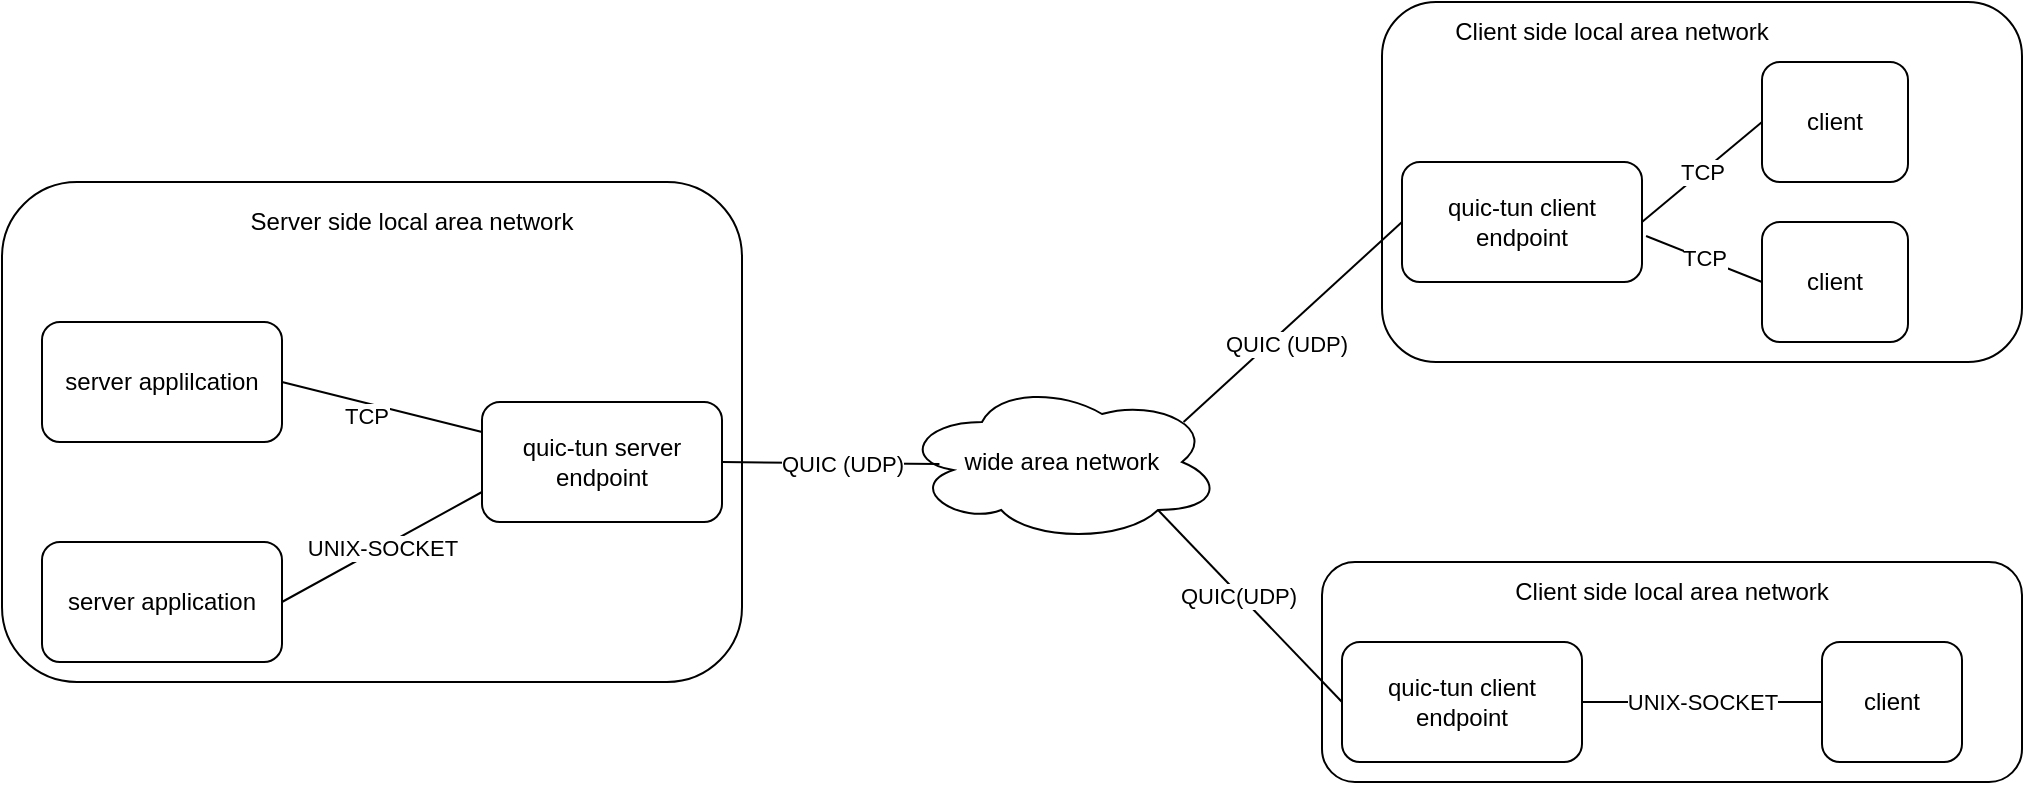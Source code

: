<mxfile version="17.4.5" type="github">
  <diagram id="A1BQW2NBJPzSc_27E3ab" name="Page-2">
    <mxGraphModel dx="1422" dy="754" grid="1" gridSize="10" guides="1" tooltips="1" connect="1" arrows="1" fold="1" page="1" pageScale="1" pageWidth="827" pageHeight="1169" math="0" shadow="0">
      <root>
        <mxCell id="0" />
        <mxCell id="1" parent="0" />
        <mxCell id="jbFdCLt-OjUHDrAv9LJ5-1" value="server applilcation" style="rounded=1;whiteSpace=wrap;html=1;" parent="1" vertex="1">
          <mxGeometry x="90" y="270" width="120" height="60" as="geometry" />
        </mxCell>
        <mxCell id="jbFdCLt-OjUHDrAv9LJ5-2" value="server application" style="rounded=1;whiteSpace=wrap;html=1;" parent="1" vertex="1">
          <mxGeometry x="90" y="380" width="120" height="60" as="geometry" />
        </mxCell>
        <mxCell id="jbFdCLt-OjUHDrAv9LJ5-3" value="quic-tun server endpoint" style="rounded=1;whiteSpace=wrap;html=1;" parent="1" vertex="1">
          <mxGeometry x="310" y="310" width="120" height="60" as="geometry" />
        </mxCell>
        <mxCell id="jbFdCLt-OjUHDrAv9LJ5-4" value="UNIX-SOCKET" style="endArrow=none;html=1;strokeColor=default;exitX=1;exitY=0.5;exitDx=0;exitDy=0;entryX=0;entryY=0.75;entryDx=0;entryDy=0;" parent="1" source="jbFdCLt-OjUHDrAv9LJ5-2" target="jbFdCLt-OjUHDrAv9LJ5-3" edge="1">
          <mxGeometry width="50" height="50" relative="1" as="geometry">
            <mxPoint x="330" y="420" as="sourcePoint" />
            <mxPoint x="380" y="370" as="targetPoint" />
          </mxGeometry>
        </mxCell>
        <mxCell id="jbFdCLt-OjUHDrAv9LJ5-5" value="" style="endArrow=none;html=1;strokeColor=default;entryX=1;entryY=0.5;entryDx=0;entryDy=0;exitX=0;exitY=0.25;exitDx=0;exitDy=0;" parent="1" source="jbFdCLt-OjUHDrAv9LJ5-3" target="jbFdCLt-OjUHDrAv9LJ5-1" edge="1">
          <mxGeometry width="50" height="50" relative="1" as="geometry">
            <mxPoint x="330" y="420" as="sourcePoint" />
            <mxPoint x="380" y="370" as="targetPoint" />
          </mxGeometry>
        </mxCell>
        <mxCell id="jbFdCLt-OjUHDrAv9LJ5-11" value="TCP" style="edgeLabel;html=1;align=center;verticalAlign=middle;resizable=0;points=[];" parent="jbFdCLt-OjUHDrAv9LJ5-5" vertex="1" connectable="0">
          <mxGeometry x="0.438" y="1" relative="1" as="geometry">
            <mxPoint x="14" y="9" as="offset" />
          </mxGeometry>
        </mxCell>
        <mxCell id="jbFdCLt-OjUHDrAv9LJ5-7" value="quic-tun client endpoint" style="rounded=1;whiteSpace=wrap;html=1;" parent="1" vertex="1">
          <mxGeometry x="770" y="190" width="120" height="60" as="geometry" />
        </mxCell>
        <mxCell id="jbFdCLt-OjUHDrAv9LJ5-10" value="client" style="rounded=1;whiteSpace=wrap;html=1;" parent="1" vertex="1">
          <mxGeometry x="950" y="140" width="73" height="60" as="geometry" />
        </mxCell>
        <mxCell id="jbFdCLt-OjUHDrAv9LJ5-12" value="QUIC (UDP)" style="endArrow=none;html=1;strokeColor=default;exitX=0.88;exitY=0.25;exitDx=0;exitDy=0;entryX=0;entryY=0.5;entryDx=0;entryDy=0;exitPerimeter=0;" parent="1" source="jbFdCLt-OjUHDrAv9LJ5-19" target="jbFdCLt-OjUHDrAv9LJ5-7" edge="1">
          <mxGeometry x="-0.127" y="-6" width="50" height="50" relative="1" as="geometry">
            <mxPoint x="780" y="340" as="sourcePoint" />
            <mxPoint x="890" y="350" as="targetPoint" />
            <mxPoint as="offset" />
          </mxGeometry>
        </mxCell>
        <mxCell id="jbFdCLt-OjUHDrAv9LJ5-13" value="TCP" style="endArrow=none;html=1;strokeColor=default;entryX=0;entryY=0.5;entryDx=0;entryDy=0;exitX=1;exitY=0.5;exitDx=0;exitDy=0;" parent="1" source="jbFdCLt-OjUHDrAv9LJ5-7" target="jbFdCLt-OjUHDrAv9LJ5-10" edge="1">
          <mxGeometry width="50" height="50" relative="1" as="geometry">
            <mxPoint x="700" y="380" as="sourcePoint" />
            <mxPoint x="750" y="330" as="targetPoint" />
          </mxGeometry>
        </mxCell>
        <mxCell id="jbFdCLt-OjUHDrAv9LJ5-14" value="quic-tun client endpoint" style="rounded=1;whiteSpace=wrap;html=1;" parent="1" vertex="1">
          <mxGeometry x="740" y="430" width="120" height="60" as="geometry" />
        </mxCell>
        <mxCell id="jbFdCLt-OjUHDrAv9LJ5-15" value="client" style="rounded=1;whiteSpace=wrap;html=1;" parent="1" vertex="1">
          <mxGeometry x="980" y="430" width="70" height="60" as="geometry" />
        </mxCell>
        <mxCell id="jbFdCLt-OjUHDrAv9LJ5-16" value="UNIX-SOCKET" style="endArrow=none;html=1;strokeColor=default;entryX=0;entryY=0.5;entryDx=0;entryDy=0;exitX=1;exitY=0.5;exitDx=0;exitDy=0;" parent="1" source="jbFdCLt-OjUHDrAv9LJ5-14" target="jbFdCLt-OjUHDrAv9LJ5-15" edge="1">
          <mxGeometry width="50" height="50" relative="1" as="geometry">
            <mxPoint x="720" y="620" as="sourcePoint" />
            <mxPoint x="770" y="570" as="targetPoint" />
          </mxGeometry>
        </mxCell>
        <mxCell id="jbFdCLt-OjUHDrAv9LJ5-17" value="" style="endArrow=none;html=1;strokeColor=default;exitX=0.8;exitY=0.8;exitDx=0;exitDy=0;entryX=0;entryY=0.5;entryDx=0;entryDy=0;exitPerimeter=0;" parent="1" source="jbFdCLt-OjUHDrAv9LJ5-19" target="jbFdCLt-OjUHDrAv9LJ5-14" edge="1">
          <mxGeometry width="50" height="50" relative="1" as="geometry">
            <mxPoint x="780" y="340" as="sourcePoint" />
            <mxPoint x="890" y="350" as="targetPoint" />
          </mxGeometry>
        </mxCell>
        <mxCell id="jbFdCLt-OjUHDrAv9LJ5-18" value="QUIC(UDP)" style="edgeLabel;html=1;align=center;verticalAlign=middle;resizable=0;points=[];" parent="jbFdCLt-OjUHDrAv9LJ5-17" vertex="1" connectable="0">
          <mxGeometry x="-0.126" y="-1" relative="1" as="geometry">
            <mxPoint as="offset" />
          </mxGeometry>
        </mxCell>
        <mxCell id="jbFdCLt-OjUHDrAv9LJ5-19" value="wide area network" style="ellipse;shape=cloud;whiteSpace=wrap;html=1;" parent="1" vertex="1">
          <mxGeometry x="520" y="300" width="160" height="80" as="geometry" />
        </mxCell>
        <mxCell id="jbFdCLt-OjUHDrAv9LJ5-20" value="" style="endArrow=none;html=1;strokeColor=default;exitX=1;exitY=0.5;exitDx=0;exitDy=0;entryX=0.117;entryY=0.513;entryDx=0;entryDy=0;entryPerimeter=0;" parent="1" source="jbFdCLt-OjUHDrAv9LJ5-3" target="jbFdCLt-OjUHDrAv9LJ5-19" edge="1">
          <mxGeometry width="50" height="50" relative="1" as="geometry">
            <mxPoint x="620" y="410" as="sourcePoint" />
            <mxPoint x="670" y="360" as="targetPoint" />
          </mxGeometry>
        </mxCell>
        <mxCell id="jbFdCLt-OjUHDrAv9LJ5-21" value="QUIC (UDP)" style="edgeLabel;html=1;align=center;verticalAlign=middle;resizable=0;points=[];" parent="jbFdCLt-OjUHDrAv9LJ5-20" vertex="1" connectable="0">
          <mxGeometry x="-0.295" y="1" relative="1" as="geometry">
            <mxPoint x="21" y="1" as="offset" />
          </mxGeometry>
        </mxCell>
        <mxCell id="jbFdCLt-OjUHDrAv9LJ5-23" value="" style="rounded=1;whiteSpace=wrap;html=1;fillColor=none;" parent="1" vertex="1">
          <mxGeometry x="70" y="200" width="370" height="250" as="geometry" />
        </mxCell>
        <mxCell id="jbFdCLt-OjUHDrAv9LJ5-24" value="Server side local area network" style="text;html=1;strokeColor=none;fillColor=none;align=center;verticalAlign=middle;whiteSpace=wrap;rounded=0;" parent="1" vertex="1">
          <mxGeometry x="170" y="205" width="210" height="30" as="geometry" />
        </mxCell>
        <mxCell id="jbFdCLt-OjUHDrAv9LJ5-25" value="" style="rounded=1;whiteSpace=wrap;html=1;fillColor=none;" parent="1" vertex="1">
          <mxGeometry x="760" y="110" width="320" height="180" as="geometry" />
        </mxCell>
        <mxCell id="jbFdCLt-OjUHDrAv9LJ5-26" value="" style="rounded=1;whiteSpace=wrap;html=1;fillColor=none;" parent="1" vertex="1">
          <mxGeometry x="730" y="390" width="350" height="110" as="geometry" />
        </mxCell>
        <mxCell id="jbFdCLt-OjUHDrAv9LJ5-28" value="Client side local area network" style="text;html=1;strokeColor=none;fillColor=none;align=center;verticalAlign=middle;whiteSpace=wrap;rounded=0;" parent="1" vertex="1">
          <mxGeometry x="790" y="110" width="170" height="30" as="geometry" />
        </mxCell>
        <mxCell id="jbFdCLt-OjUHDrAv9LJ5-29" value="Client side local area network" style="text;html=1;strokeColor=none;fillColor=none;align=center;verticalAlign=middle;whiteSpace=wrap;rounded=0;" parent="1" vertex="1">
          <mxGeometry x="820" y="390" width="170" height="30" as="geometry" />
        </mxCell>
        <mxCell id="YdIxbf4xPI4aWr519YEX-2" value="client" style="rounded=1;whiteSpace=wrap;html=1;" vertex="1" parent="1">
          <mxGeometry x="950" y="220" width="73" height="60" as="geometry" />
        </mxCell>
        <mxCell id="YdIxbf4xPI4aWr519YEX-5" value="TCP" style="endArrow=none;html=1;rounded=0;entryX=0;entryY=0.5;entryDx=0;entryDy=0;exitX=1.017;exitY=0.617;exitDx=0;exitDy=0;exitPerimeter=0;" edge="1" parent="1" source="jbFdCLt-OjUHDrAv9LJ5-7" target="YdIxbf4xPI4aWr519YEX-2">
          <mxGeometry width="50" height="50" relative="1" as="geometry">
            <mxPoint x="700" y="390" as="sourcePoint" />
            <mxPoint x="750" y="340" as="targetPoint" />
          </mxGeometry>
        </mxCell>
      </root>
    </mxGraphModel>
  </diagram>
</mxfile>
